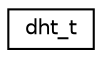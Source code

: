 digraph "Graphical Class Hierarchy"
{
 // LATEX_PDF_SIZE
  edge [fontname="Helvetica",fontsize="10",labelfontname="Helvetica",labelfontsize="10"];
  node [fontname="Helvetica",fontsize="10",shape=record];
  rankdir="LR";
  Node0 [label="dht_t",height=0.2,width=0.4,color="black", fillcolor="white", style="filled",URL="$structdht__t.html",tooltip="Device descriptor for DHT sensor devices."];
}
